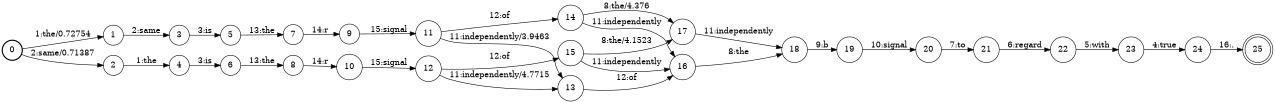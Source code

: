 digraph FST {
rankdir = LR;
size = "8.5,11";
label = "";
center = 1;
orientation = Portrait;
ranksep = "0.4";
nodesep = "0.25";
0 [label = "0", shape = circle, style = bold, fontsize = 14]
	0 -> 1 [label = "1:the/0.72754", fontsize = 14];
	0 -> 2 [label = "2:same/0.71387", fontsize = 14];
1 [label = "1", shape = circle, style = solid, fontsize = 14]
	1 -> 3 [label = "2:same", fontsize = 14];
2 [label = "2", shape = circle, style = solid, fontsize = 14]
	2 -> 4 [label = "1:the", fontsize = 14];
3 [label = "3", shape = circle, style = solid, fontsize = 14]
	3 -> 5 [label = "3:is", fontsize = 14];
4 [label = "4", shape = circle, style = solid, fontsize = 14]
	4 -> 6 [label = "3:is", fontsize = 14];
5 [label = "5", shape = circle, style = solid, fontsize = 14]
	5 -> 7 [label = "13:the", fontsize = 14];
6 [label = "6", shape = circle, style = solid, fontsize = 14]
	6 -> 8 [label = "13:the", fontsize = 14];
7 [label = "7", shape = circle, style = solid, fontsize = 14]
	7 -> 9 [label = "14:r", fontsize = 14];
8 [label = "8", shape = circle, style = solid, fontsize = 14]
	8 -> 10 [label = "14:r", fontsize = 14];
9 [label = "9", shape = circle, style = solid, fontsize = 14]
	9 -> 11 [label = "15:signal", fontsize = 14];
10 [label = "10", shape = circle, style = solid, fontsize = 14]
	10 -> 12 [label = "15:signal", fontsize = 14];
11 [label = "11", shape = circle, style = solid, fontsize = 14]
	11 -> 13 [label = "11:independently/3.9463", fontsize = 14];
	11 -> 14 [label = "12:of", fontsize = 14];
12 [label = "12", shape = circle, style = solid, fontsize = 14]
	12 -> 13 [label = "11:independently/4.7715", fontsize = 14];
	12 -> 15 [label = "12:of", fontsize = 14];
13 [label = "13", shape = circle, style = solid, fontsize = 14]
	13 -> 16 [label = "12:of", fontsize = 14];
14 [label = "14", shape = circle, style = solid, fontsize = 14]
	14 -> 17 [label = "8:the/4.376", fontsize = 14];
	14 -> 16 [label = "11:independently", fontsize = 14];
15 [label = "15", shape = circle, style = solid, fontsize = 14]
	15 -> 17 [label = "8:the/4.1523", fontsize = 14];
	15 -> 16 [label = "11:independently", fontsize = 14];
16 [label = "16", shape = circle, style = solid, fontsize = 14]
	16 -> 18 [label = "8:the", fontsize = 14];
17 [label = "17", shape = circle, style = solid, fontsize = 14]
	17 -> 18 [label = "11:independently", fontsize = 14];
18 [label = "18", shape = circle, style = solid, fontsize = 14]
	18 -> 19 [label = "9:b", fontsize = 14];
19 [label = "19", shape = circle, style = solid, fontsize = 14]
	19 -> 20 [label = "10:signal", fontsize = 14];
20 [label = "20", shape = circle, style = solid, fontsize = 14]
	20 -> 21 [label = "7:to", fontsize = 14];
21 [label = "21", shape = circle, style = solid, fontsize = 14]
	21 -> 22 [label = "6:regard", fontsize = 14];
22 [label = "22", shape = circle, style = solid, fontsize = 14]
	22 -> 23 [label = "5:with", fontsize = 14];
23 [label = "23", shape = circle, style = solid, fontsize = 14]
	23 -> 24 [label = "4:true", fontsize = 14];
24 [label = "24", shape = circle, style = solid, fontsize = 14]
	24 -> 25 [label = "16:.", fontsize = 14];
25 [label = "25", shape = doublecircle, style = solid, fontsize = 14]
}
